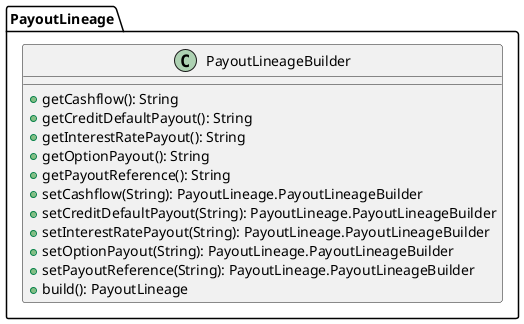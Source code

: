@startuml

    class PayoutLineage.PayoutLineageBuilder [[PayoutLineage.PayoutLineageBuilder.html]] {
        +getCashflow(): String
        +getCreditDefaultPayout(): String
        +getInterestRatePayout(): String
        +getOptionPayout(): String
        +getPayoutReference(): String
        +setCashflow(String): PayoutLineage.PayoutLineageBuilder
        +setCreditDefaultPayout(String): PayoutLineage.PayoutLineageBuilder
        +setInterestRatePayout(String): PayoutLineage.PayoutLineageBuilder
        +setOptionPayout(String): PayoutLineage.PayoutLineageBuilder
        +setPayoutReference(String): PayoutLineage.PayoutLineageBuilder
        +build(): PayoutLineage
    }

@enduml
